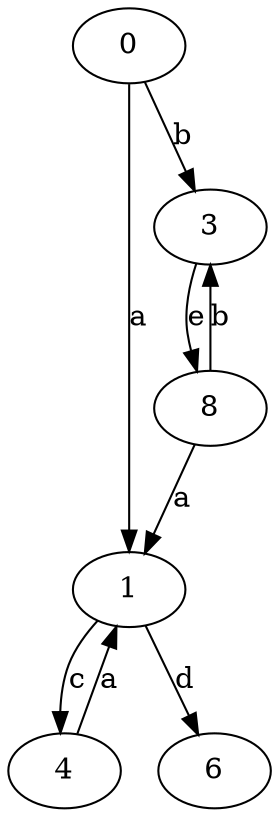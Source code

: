 strict digraph  {
1;
0;
3;
4;
6;
8;
1 -> 4  [label=c];
1 -> 6  [label=d];
0 -> 1  [label=a];
0 -> 3  [label=b];
3 -> 8  [label=e];
4 -> 1  [label=a];
8 -> 1  [label=a];
8 -> 3  [label=b];
}

